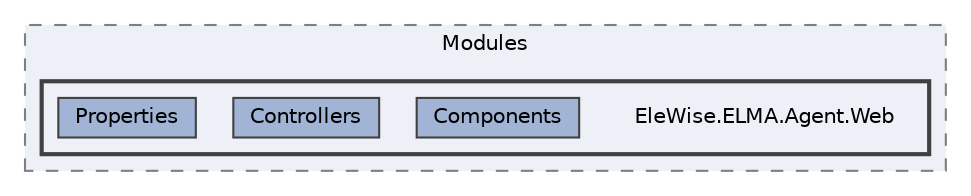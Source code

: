 digraph "Web/Modules/EleWise.ELMA.Agent.Web"
{
 // LATEX_PDF_SIZE
  bgcolor="transparent";
  edge [fontname=Helvetica,fontsize=10,labelfontname=Helvetica,labelfontsize=10];
  node [fontname=Helvetica,fontsize=10,shape=box,height=0.2,width=0.4];
  compound=true
  subgraph clusterdir_7ee4616d7792420b09aab8c4c7e23d47 {
    graph [ bgcolor="#edf0f7", pencolor="grey50", label="Modules", fontname=Helvetica,fontsize=10 style="filled,dashed", URL="dir_7ee4616d7792420b09aab8c4c7e23d47.html",tooltip=""]
  subgraph clusterdir_8ef1861e78f48337b80cfa4094975b4c {
    graph [ bgcolor="#edf0f7", pencolor="grey25", label="", fontname=Helvetica,fontsize=10 style="filled,bold", URL="dir_8ef1861e78f48337b80cfa4094975b4c.html",tooltip=""]
    dir_8ef1861e78f48337b80cfa4094975b4c [shape=plaintext, label="EleWise.ELMA.Agent.Web"];
  dir_72cd896ac9da60c3fc446c82c8f115dd [label="Components", fillcolor="#a2b4d6", color="grey25", style="filled", URL="dir_72cd896ac9da60c3fc446c82c8f115dd.html",tooltip=""];
  dir_05ee4923a4b074b9dcb1c262f4061c07 [label="Controllers", fillcolor="#a2b4d6", color="grey25", style="filled", URL="dir_05ee4923a4b074b9dcb1c262f4061c07.html",tooltip=""];
  dir_42bd5208bfd6806b701715fb86972fc3 [label="Properties", fillcolor="#a2b4d6", color="grey25", style="filled", URL="dir_42bd5208bfd6806b701715fb86972fc3.html",tooltip=""];
  }
  }
}
